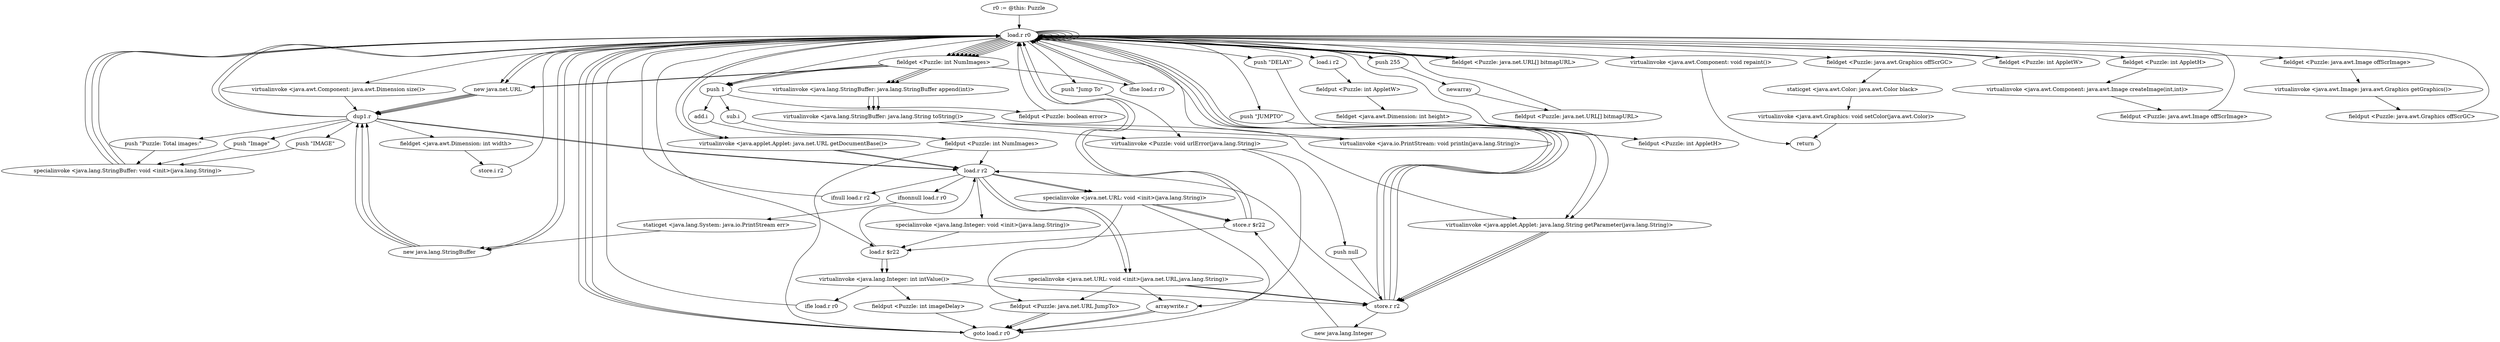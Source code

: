 digraph "" {
    "r0 := @this: Puzzle"
    "load.r r0"
    "r0 := @this: Puzzle"->"load.r r0";
    "load.r r0"->"load.r r0";
    "virtualinvoke <java.awt.Component: java.awt.Dimension size()>"
    "load.r r0"->"virtualinvoke <java.awt.Component: java.awt.Dimension size()>";
    "dup1.r"
    "virtualinvoke <java.awt.Component: java.awt.Dimension size()>"->"dup1.r";
    "fieldget <java.awt.Dimension: int width>"
    "dup1.r"->"fieldget <java.awt.Dimension: int width>";
    "store.i r2"
    "fieldget <java.awt.Dimension: int width>"->"store.i r2";
    "store.i r2"->"load.r r0";
    "load.i r2"
    "load.r r0"->"load.i r2";
    "fieldput <Puzzle: int AppletW>"
    "load.i r2"->"fieldput <Puzzle: int AppletW>";
    "fieldget <java.awt.Dimension: int height>"
    "fieldput <Puzzle: int AppletW>"->"fieldget <java.awt.Dimension: int height>";
    "fieldput <Puzzle: int AppletH>"
    "fieldget <java.awt.Dimension: int height>"->"fieldput <Puzzle: int AppletH>";
    "fieldput <Puzzle: int AppletH>"->"load.r r0";
    "push 255"
    "load.r r0"->"push 255";
    "newarray"
    "push 255"->"newarray";
    "fieldput <Puzzle: java.net.URL[] bitmapURL>"
    "newarray"->"fieldput <Puzzle: java.net.URL[] bitmapURL>";
    "fieldput <Puzzle: java.net.URL[] bitmapURL>"->"load.r r0";
    "new java.lang.StringBuffer"
    "load.r r0"->"new java.lang.StringBuffer";
    "new java.lang.StringBuffer"->"dup1.r";
    "push \"IMAGE\""
    "dup1.r"->"push \"IMAGE\"";
    "specialinvoke <java.lang.StringBuffer: void <init>(java.lang.String)>"
    "push \"IMAGE\""->"specialinvoke <java.lang.StringBuffer: void <init>(java.lang.String)>";
    "specialinvoke <java.lang.StringBuffer: void <init>(java.lang.String)>"->"load.r r0";
    "fieldget <Puzzle: int NumImages>"
    "load.r r0"->"fieldget <Puzzle: int NumImages>";
    "virtualinvoke <java.lang.StringBuffer: java.lang.StringBuffer append(int)>"
    "fieldget <Puzzle: int NumImages>"->"virtualinvoke <java.lang.StringBuffer: java.lang.StringBuffer append(int)>";
    "virtualinvoke <java.lang.StringBuffer: java.lang.String toString()>"
    "virtualinvoke <java.lang.StringBuffer: java.lang.StringBuffer append(int)>"->"virtualinvoke <java.lang.StringBuffer: java.lang.String toString()>";
    "virtualinvoke <java.applet.Applet: java.lang.String getParameter(java.lang.String)>"
    "virtualinvoke <java.lang.StringBuffer: java.lang.String toString()>"->"virtualinvoke <java.applet.Applet: java.lang.String getParameter(java.lang.String)>";
    "store.r r2"
    "virtualinvoke <java.applet.Applet: java.lang.String getParameter(java.lang.String)>"->"store.r r2";
    "load.r r2"
    "store.r r2"->"load.r r2";
    "ifnull load.r r2"
    "load.r r2"->"ifnull load.r r2";
    "ifnull load.r r2"->"load.r r0";
    "fieldget <Puzzle: java.net.URL[] bitmapURL>"
    "load.r r0"->"fieldget <Puzzle: java.net.URL[] bitmapURL>";
    "fieldget <Puzzle: java.net.URL[] bitmapURL>"->"load.r r0";
    "load.r r0"->"fieldget <Puzzle: int NumImages>";
    "new java.net.URL"
    "fieldget <Puzzle: int NumImages>"->"new java.net.URL";
    "new java.net.URL"->"dup1.r";
    "dup1.r"->"load.r r2";
    "specialinvoke <java.net.URL: void <init>(java.lang.String)>"
    "load.r r2"->"specialinvoke <java.net.URL: void <init>(java.lang.String)>";
    "arraywrite.r"
    "specialinvoke <java.net.URL: void <init>(java.lang.String)>"->"arraywrite.r";
    "goto load.r r0"
    "arraywrite.r"->"goto load.r r0";
    "goto load.r r0"->"load.r r0";
    "load.r r0"->"load.r r0";
    "load.r r0"->"fieldget <Puzzle: int NumImages>";
    "push 1"
    "fieldget <Puzzle: int NumImages>"->"push 1";
    "add.i"
    "push 1"->"add.i";
    "fieldput <Puzzle: int NumImages>"
    "add.i"->"fieldput <Puzzle: int NumImages>";
    "fieldput <Puzzle: int NumImages>"->"load.r r2";
    "ifnonnull load.r r0"
    "load.r r2"->"ifnonnull load.r r0";
    "staticget <java.lang.System: java.io.PrintStream err>"
    "ifnonnull load.r r0"->"staticget <java.lang.System: java.io.PrintStream err>";
    "staticget <java.lang.System: java.io.PrintStream err>"->"new java.lang.StringBuffer";
    "new java.lang.StringBuffer"->"dup1.r";
    "push \"Puzzle: Total images:\""
    "dup1.r"->"push \"Puzzle: Total images:\"";
    "push \"Puzzle: Total images:\""->"specialinvoke <java.lang.StringBuffer: void <init>(java.lang.String)>";
    "specialinvoke <java.lang.StringBuffer: void <init>(java.lang.String)>"->"load.r r0";
    "load.r r0"->"fieldget <Puzzle: int NumImages>";
    "fieldget <Puzzle: int NumImages>"->"virtualinvoke <java.lang.StringBuffer: java.lang.StringBuffer append(int)>";
    "virtualinvoke <java.lang.StringBuffer: java.lang.StringBuffer append(int)>"->"virtualinvoke <java.lang.StringBuffer: java.lang.String toString()>";
    "virtualinvoke <java.io.PrintStream: void println(java.lang.String)>"
    "virtualinvoke <java.lang.StringBuffer: java.lang.String toString()>"->"virtualinvoke <java.io.PrintStream: void println(java.lang.String)>";
    "virtualinvoke <java.io.PrintStream: void println(java.lang.String)>"->"load.r r0";
    "load.r r0"->"fieldget <Puzzle: int NumImages>";
    "ifne load.r r0"
    "fieldget <Puzzle: int NumImages>"->"ifne load.r r0";
    "ifne load.r r0"->"load.r r0";
    "load.r r0"->"push 1";
    "fieldput <Puzzle: boolean error>"
    "push 1"->"fieldput <Puzzle: boolean error>";
    "fieldput <Puzzle: boolean error>"->"load.r r0";
    "virtualinvoke <java.awt.Component: void repaint()>"
    "load.r r0"->"virtualinvoke <java.awt.Component: void repaint()>";
    "return"
    "virtualinvoke <java.awt.Component: void repaint()>"->"return";
    "ifne load.r r0"->"load.r r0";
    "push \"JUMPTO\""
    "load.r r0"->"push \"JUMPTO\"";
    "push \"JUMPTO\""->"virtualinvoke <java.applet.Applet: java.lang.String getParameter(java.lang.String)>";
    "virtualinvoke <java.applet.Applet: java.lang.String getParameter(java.lang.String)>"->"store.r r2";
    "store.r r2"->"load.r r0";
    "load.r r0"->"new java.net.URL";
    "new java.net.URL"->"dup1.r";
    "dup1.r"->"load.r r2";
    "load.r r2"->"specialinvoke <java.net.URL: void <init>(java.lang.String)>";
    "fieldput <Puzzle: java.net.URL JumpTo>"
    "specialinvoke <java.net.URL: void <init>(java.lang.String)>"->"fieldput <Puzzle: java.net.URL JumpTo>";
    "fieldput <Puzzle: java.net.URL JumpTo>"->"goto load.r r0";
    "goto load.r r0"->"load.r r0";
    "push \"DELAY\""
    "load.r r0"->"push \"DELAY\"";
    "push \"DELAY\""->"virtualinvoke <java.applet.Applet: java.lang.String getParameter(java.lang.String)>";
    "virtualinvoke <java.applet.Applet: java.lang.String getParameter(java.lang.String)>"->"store.r r2";
    "new java.lang.Integer"
    "store.r r2"->"new java.lang.Integer";
    "store.r $r22"
    "new java.lang.Integer"->"store.r $r22";
    "load.r $r22"
    "store.r $r22"->"load.r $r22";
    "load.r $r22"->"load.r r2";
    "specialinvoke <java.lang.Integer: void <init>(java.lang.String)>"
    "load.r r2"->"specialinvoke <java.lang.Integer: void <init>(java.lang.String)>";
    "specialinvoke <java.lang.Integer: void <init>(java.lang.String)>"->"load.r $r22";
    "virtualinvoke <java.lang.Integer: int intValue()>"
    "load.r $r22"->"virtualinvoke <java.lang.Integer: int intValue()>";
    "ifle load.r r0"
    "virtualinvoke <java.lang.Integer: int intValue()>"->"ifle load.r r0";
    "ifle load.r r0"->"load.r r0";
    "load.r r0"->"load.r $r22";
    "load.r $r22"->"virtualinvoke <java.lang.Integer: int intValue()>";
    "fieldput <Puzzle: int imageDelay>"
    "virtualinvoke <java.lang.Integer: int intValue()>"->"fieldput <Puzzle: int imageDelay>";
    "fieldput <Puzzle: int imageDelay>"->"goto load.r r0";
    "goto load.r r0"->"load.r r0";
    "load.r r0"->"load.r r0";
    "load.r r0"->"load.r r0";
    "fieldget <Puzzle: int AppletW>"
    "load.r r0"->"fieldget <Puzzle: int AppletW>";
    "fieldget <Puzzle: int AppletW>"->"load.r r0";
    "fieldget <Puzzle: int AppletH>"
    "load.r r0"->"fieldget <Puzzle: int AppletH>";
    "virtualinvoke <java.awt.Component: java.awt.Image createImage(int,int)>"
    "fieldget <Puzzle: int AppletH>"->"virtualinvoke <java.awt.Component: java.awt.Image createImage(int,int)>";
    "fieldput <Puzzle: java.awt.Image offScrImage>"
    "virtualinvoke <java.awt.Component: java.awt.Image createImage(int,int)>"->"fieldput <Puzzle: java.awt.Image offScrImage>";
    "fieldput <Puzzle: java.awt.Image offScrImage>"->"load.r r0";
    "load.r r0"->"load.r r0";
    "fieldget <Puzzle: java.awt.Image offScrImage>"
    "load.r r0"->"fieldget <Puzzle: java.awt.Image offScrImage>";
    "virtualinvoke <java.awt.Image: java.awt.Graphics getGraphics()>"
    "fieldget <Puzzle: java.awt.Image offScrImage>"->"virtualinvoke <java.awt.Image: java.awt.Graphics getGraphics()>";
    "fieldput <Puzzle: java.awt.Graphics offScrGC>"
    "virtualinvoke <java.awt.Image: java.awt.Graphics getGraphics()>"->"fieldput <Puzzle: java.awt.Graphics offScrGC>";
    "fieldput <Puzzle: java.awt.Graphics offScrGC>"->"load.r r0";
    "fieldget <Puzzle: java.awt.Graphics offScrGC>"
    "load.r r0"->"fieldget <Puzzle: java.awt.Graphics offScrGC>";
    "staticget <java.awt.Color: java.awt.Color black>"
    "fieldget <Puzzle: java.awt.Graphics offScrGC>"->"staticget <java.awt.Color: java.awt.Color black>";
    "virtualinvoke <java.awt.Graphics: void setColor(java.awt.Color)>"
    "staticget <java.awt.Color: java.awt.Color black>"->"virtualinvoke <java.awt.Graphics: void setColor(java.awt.Color)>";
    "virtualinvoke <java.awt.Graphics: void setColor(java.awt.Color)>"->"return";
    "virtualinvoke <java.lang.Integer: int intValue()>"->"store.r r2";
    "specialinvoke <java.net.URL: void <init>(java.lang.String)>"->"store.r $r22";
    "store.r $r22"->"load.r r0";
    "load.r r0"->"new java.net.URL";
    "new java.net.URL"->"dup1.r";
    "dup1.r"->"load.r r0";
    "virtualinvoke <java.applet.Applet: java.net.URL getDocumentBase()>"
    "load.r r0"->"virtualinvoke <java.applet.Applet: java.net.URL getDocumentBase()>";
    "virtualinvoke <java.applet.Applet: java.net.URL getDocumentBase()>"->"load.r r2";
    "specialinvoke <java.net.URL: void <init>(java.net.URL,java.lang.String)>"
    "load.r r2"->"specialinvoke <java.net.URL: void <init>(java.net.URL,java.lang.String)>";
    "specialinvoke <java.net.URL: void <init>(java.net.URL,java.lang.String)>"->"fieldput <Puzzle: java.net.URL JumpTo>";
    "fieldput <Puzzle: java.net.URL JumpTo>"->"goto load.r r0";
    "specialinvoke <java.net.URL: void <init>(java.net.URL,java.lang.String)>"->"store.r r2";
    "store.r r2"->"load.r r0";
    "push \"Jump To\""
    "load.r r0"->"push \"Jump To\"";
    "virtualinvoke <Puzzle: void urlError(java.lang.String)>"
    "push \"Jump To\""->"virtualinvoke <Puzzle: void urlError(java.lang.String)>";
    "virtualinvoke <Puzzle: void urlError(java.lang.String)>"->"goto load.r r0";
    "specialinvoke <java.net.URL: void <init>(java.lang.String)>"->"store.r $r22";
    "store.r $r22"->"load.r r0";
    "load.r r0"->"fieldget <Puzzle: java.net.URL[] bitmapURL>";
    "fieldget <Puzzle: java.net.URL[] bitmapURL>"->"load.r r0";
    "load.r r0"->"fieldget <Puzzle: int NumImages>";
    "fieldget <Puzzle: int NumImages>"->"new java.net.URL";
    "new java.net.URL"->"dup1.r";
    "dup1.r"->"load.r r0";
    "load.r r0"->"virtualinvoke <java.applet.Applet: java.net.URL getDocumentBase()>";
    "virtualinvoke <java.applet.Applet: java.net.URL getDocumentBase()>"->"load.r r2";
    "load.r r2"->"specialinvoke <java.net.URL: void <init>(java.net.URL,java.lang.String)>";
    "specialinvoke <java.net.URL: void <init>(java.net.URL,java.lang.String)>"->"arraywrite.r";
    "arraywrite.r"->"goto load.r r0";
    "specialinvoke <java.net.URL: void <init>(java.net.URL,java.lang.String)>"->"store.r r2";
    "store.r r2"->"load.r r0";
    "load.r r0"->"new java.lang.StringBuffer";
    "new java.lang.StringBuffer"->"dup1.r";
    "push \"Image\""
    "dup1.r"->"push \"Image\"";
    "push \"Image\""->"specialinvoke <java.lang.StringBuffer: void <init>(java.lang.String)>";
    "specialinvoke <java.lang.StringBuffer: void <init>(java.lang.String)>"->"load.r r0";
    "load.r r0"->"fieldget <Puzzle: int NumImages>";
    "fieldget <Puzzle: int NumImages>"->"virtualinvoke <java.lang.StringBuffer: java.lang.StringBuffer append(int)>";
    "virtualinvoke <java.lang.StringBuffer: java.lang.StringBuffer append(int)>"->"virtualinvoke <java.lang.StringBuffer: java.lang.String toString()>";
    "virtualinvoke <java.lang.StringBuffer: java.lang.String toString()>"->"virtualinvoke <Puzzle: void urlError(java.lang.String)>";
    "push null"
    "virtualinvoke <Puzzle: void urlError(java.lang.String)>"->"push null";
    "push null"->"store.r r2";
    "store.r r2"->"load.r r0";
    "load.r r0"->"load.r r0";
    "load.r r0"->"fieldget <Puzzle: int NumImages>";
    "fieldget <Puzzle: int NumImages>"->"push 1";
    "sub.i"
    "push 1"->"sub.i";
    "sub.i"->"fieldput <Puzzle: int NumImages>";
    "fieldput <Puzzle: int NumImages>"->"goto load.r r0";
}
